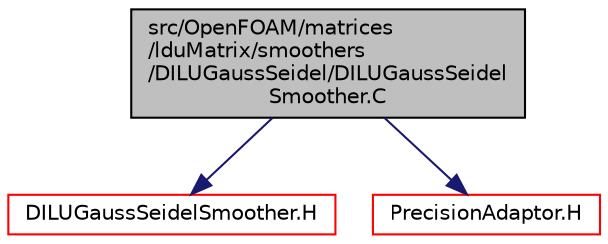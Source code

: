 digraph "src/OpenFOAM/matrices/lduMatrix/smoothers/DILUGaussSeidel/DILUGaussSeidelSmoother.C"
{
  bgcolor="transparent";
  edge [fontname="Helvetica",fontsize="10",labelfontname="Helvetica",labelfontsize="10"];
  node [fontname="Helvetica",fontsize="10",shape=record];
  Node1 [label="src/OpenFOAM/matrices\l/lduMatrix/smoothers\l/DILUGaussSeidel/DILUGaussSeidel\lSmoother.C",height=0.2,width=0.4,color="black", fillcolor="grey75", style="filled" fontcolor="black"];
  Node1 -> Node2 [color="midnightblue",fontsize="10",style="solid",fontname="Helvetica"];
  Node2 [label="DILUGaussSeidelSmoother.H",height=0.2,width=0.4,color="red",URL="$DILUGaussSeidelSmoother_8H.html"];
  Node1 -> Node3 [color="midnightblue",fontsize="10",style="solid",fontname="Helvetica"];
  Node3 [label="PrecisionAdaptor.H",height=0.2,width=0.4,color="red",URL="$PrecisionAdaptor_8H.html"];
}
